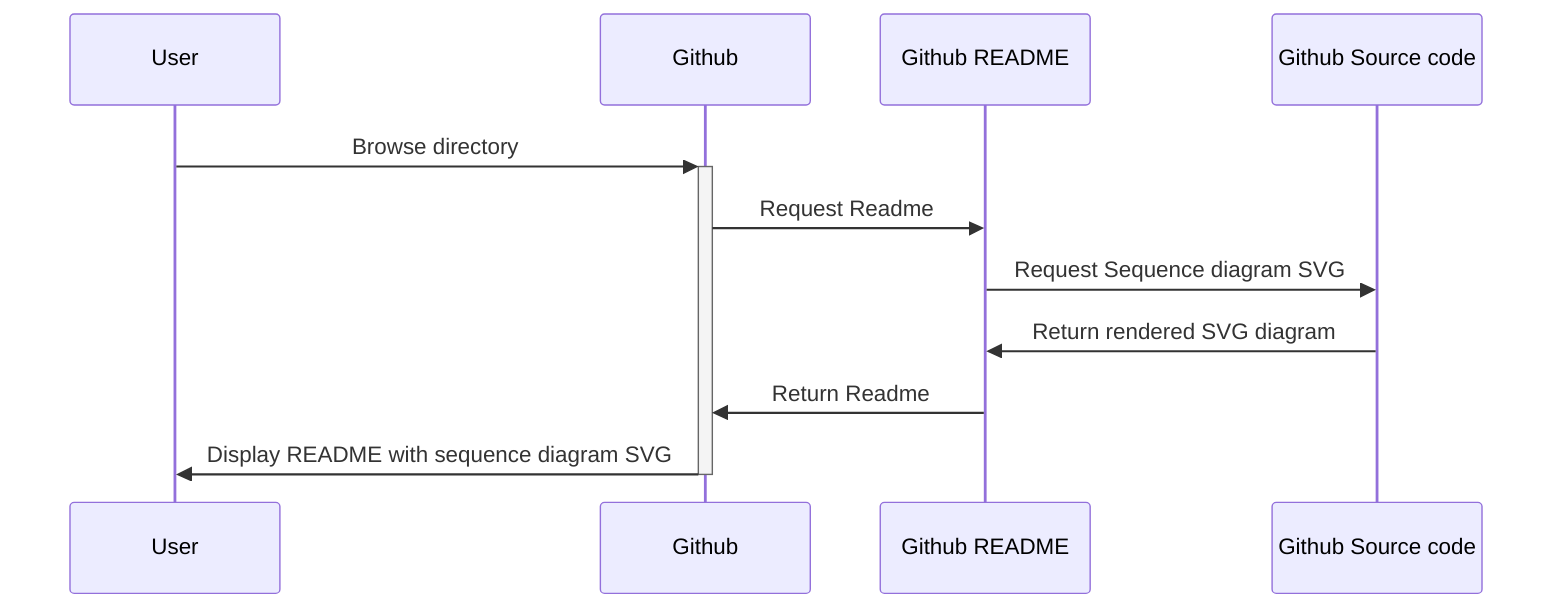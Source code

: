 sequenceDiagram

participant User
participant Github
participant Github README
participant Github Source code

User->>+Github: Browse directory
Github->>Github README: Request Readme
Github README->>Github Source code : Request Sequence diagram SVG
Github Source code->>Github README : Return rendered SVG diagram
Github README->>Github: Return Readme
Github->>-User: Display README with sequence diagram SVG